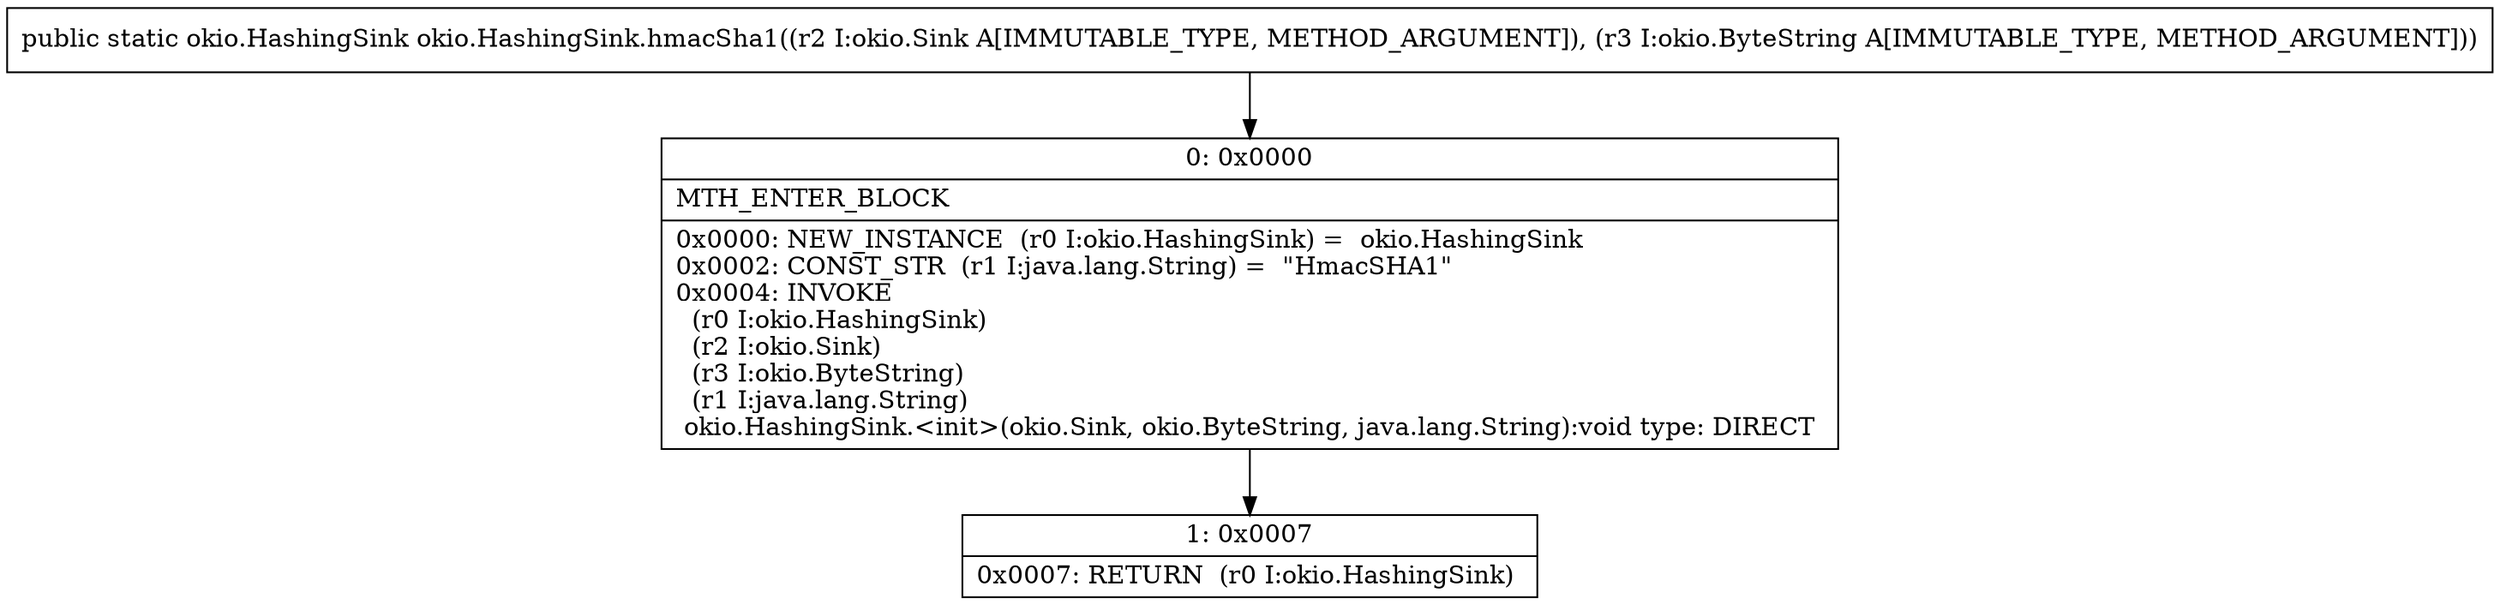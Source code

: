 digraph "CFG forokio.HashingSink.hmacSha1(Lokio\/Sink;Lokio\/ByteString;)Lokio\/HashingSink;" {
Node_0 [shape=record,label="{0\:\ 0x0000|MTH_ENTER_BLOCK\l|0x0000: NEW_INSTANCE  (r0 I:okio.HashingSink) =  okio.HashingSink \l0x0002: CONST_STR  (r1 I:java.lang.String) =  \"HmacSHA1\" \l0x0004: INVOKE  \l  (r0 I:okio.HashingSink)\l  (r2 I:okio.Sink)\l  (r3 I:okio.ByteString)\l  (r1 I:java.lang.String)\l okio.HashingSink.\<init\>(okio.Sink, okio.ByteString, java.lang.String):void type: DIRECT \l}"];
Node_1 [shape=record,label="{1\:\ 0x0007|0x0007: RETURN  (r0 I:okio.HashingSink) \l}"];
MethodNode[shape=record,label="{public static okio.HashingSink okio.HashingSink.hmacSha1((r2 I:okio.Sink A[IMMUTABLE_TYPE, METHOD_ARGUMENT]), (r3 I:okio.ByteString A[IMMUTABLE_TYPE, METHOD_ARGUMENT])) }"];
MethodNode -> Node_0;
Node_0 -> Node_1;
}

